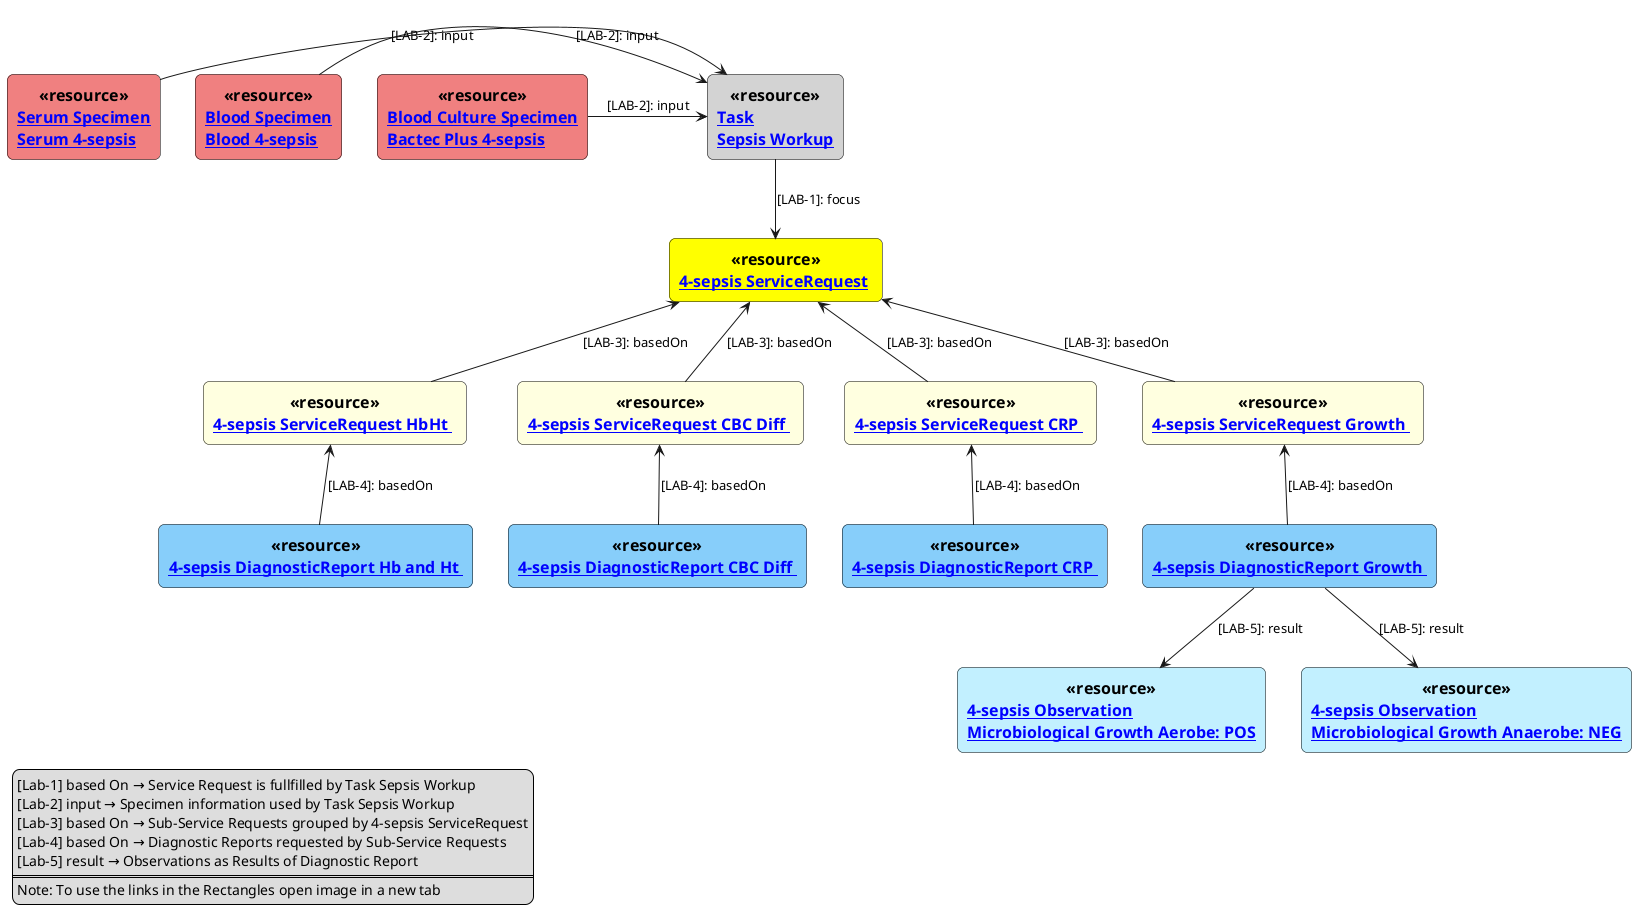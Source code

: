 @startuml 4-sepsis-task

skinparam rectangle<<resource>> {
  roundCorner 12
  BackgroundColor Blue
  BorderColor Black
  ArrowColor Black
  FontName Arial
  FontSize 16
  FontStyle Bold
}

rectangle "[[ ServiceRequest-4-sepsis-ServiceRequest.html 4-sepsis ServiceRequest]] " as SR <<$bProcess>><<resource>> #Yellow
rectangle "[[ ServiceRequest-4-sepsis-ServiceRequestHbHt.html 4-sepsis ServiceRequest HbHt ]] " as SRHBHT <<$bProcess>><<resource>> #LightYellow
rectangle "[[ ServiceRequest-4-sepsis-ServiceRequestCBCDiff.html 4-sepsis ServiceRequest CBC Diff ]] " as SRDIFF <<$bProcess>><<resource>> #LightYellow
rectangle "[[ ServiceRequest-4-sepsis-ServiceRequestCRP.html 4-sepsis ServiceRequest CRP ]] " as SRCRP <<$bProcess>><<resource>> #LightYellow
rectangle "[[ ServiceRequest-4-sepsis-ServiceRequestGrowth.html 4-sepsis ServiceRequest Growth ]] " as SRG <<$bProcess>><<resource>> #LightYellow

rectangle "[[ DiagnosticReport-4-sepsis-DiagnosticReportGrowth.html 4-sepsis DiagnosticReport Growth ]]" as DRG <<$bProcess>><<resource>> #LightSkyBlue
rectangle "[[ DiagnosticReport-4-sepsis-DiagnosticReportHbHt.html 4-sepsis DiagnosticReport Hb and Ht ]]" as DRHBHT <<$bProcess>><<resource>> #LightSkyBlue
rectangle "[[ DiagnosticReport-4-sepsis-DiagnosticReportCBCDiff.html 4-sepsis DiagnosticReport CBC Diff ]]" as DRDIFF <<$bProcess>><<resource>> #LightSkyBlue
rectangle "[[ DiagnosticReport-4-sepsis-DiagnosticReportCRP.html 4-sepsis DiagnosticReport CRP ]]" as DRCRP <<$bProcess>><<resource>> #LightSkyBlue

rectangle "[[ Observation-observationMicrobiolGrowthAerobe.html 4-sepsis Observation\nMicrobiological Growth Aerobe: POS]]" as OMA <<$bProcess>><<resource>> #APPLICATION
rectangle "[[ Observation-observationMicrobiolGrowthAnaerobe.html 4-sepsis Observation\nMicrobiological Growth Anaerobe: NEG]]" as OMANA <<$bProcess>><<resource>> #APPLICATION

rectangle "[[ Task-SepsisWorkup.html Task\nSepsis Workup]]" as T1 <<$bProcess>><<resource>> #LightGray
rectangle "[[ Specimen-Blood-bactec-plus-4-sepsis.html Blood Culture Specimen\nBactec Plus 4-sepsis]]" as BBS <<$bProcess>><<resource>> #LightCoral
rectangle "[[ Specimen-Blood-4-sepsis.html Blood Specimen\nBlood 4-sepsis]]" as BS <<$bProcess>><<resource>> #LightCoral
rectangle "[[ Specimen-Serum-4-sepsis.html Serum Specimen\nSerum 4-sepsis]]" as SS <<$bProcess>><<resource>> #LightCoral

SR <-down- SRG : [LAB-3]: basedOn
SR <-down- SRHBHT : [LAB-3]: basedOn
SR <-down- SRDIFF : [LAB-3]: basedOn
SR <-down- SRCRP : [LAB-3]: basedOn
SRG <-down- DRG : [LAB-4]: basedOn
SRHBHT <-down- DRHBHT : [LAB-4]: basedOn
SRDIFF <-down- DRDIFF : [LAB-4]: basedOn
SRCRP <-down- DRCRP : [LAB-4]: basedOn
DRG -down-> OMA : [LAB-5]: result
DRG -down-> OMANA : [LAB-5]: result

SR <-up- T1 : [LAB-1]: focus
T1 <-left- BBS : [LAB-2]: input
T1 <-left- BS : [LAB-2]: input
T1 <-left- SS : [LAB-2]: input

legend left
[Lab-1] based On → Service Request is fullfilled by Task Sepsis Workup
[Lab-2] input → Specimen information used by Task Sepsis Workup
[Lab-3] based On → Sub-Service Requests grouped by 4-sepsis ServiceRequest
[Lab-4] based On → Diagnostic Reports requested by Sub-Service Requests
[Lab-5] result → Observations as Results of Diagnostic Report
====
Note: To use the links in the Rectangles open image in a new tab
endlegend

@enduml
